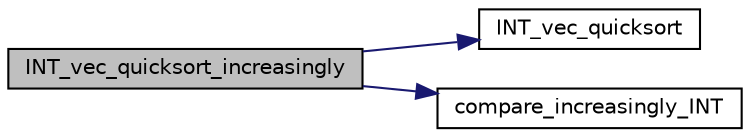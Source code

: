 digraph "INT_vec_quicksort_increasingly"
{
  edge [fontname="Helvetica",fontsize="10",labelfontname="Helvetica",labelfontsize="10"];
  node [fontname="Helvetica",fontsize="10",shape=record];
  rankdir="LR";
  Node6182 [label="INT_vec_quicksort_increasingly",height=0.2,width=0.4,color="black", fillcolor="grey75", style="filled", fontcolor="black"];
  Node6182 -> Node6183 [color="midnightblue",fontsize="10",style="solid",fontname="Helvetica"];
  Node6183 [label="INT_vec_quicksort",height=0.2,width=0.4,color="black", fillcolor="white", style="filled",URL="$d4/dd7/sorting_8_c.html#a06b413b423531ad098e9536031cc91ef"];
  Node6182 -> Node6184 [color="midnightblue",fontsize="10",style="solid",fontname="Helvetica"];
  Node6184 [label="compare_increasingly_INT",height=0.2,width=0.4,color="black", fillcolor="white", style="filled",URL="$d4/dd7/sorting_8_c.html#aa182150f114c64f81fcefcbc6d292790"];
}
